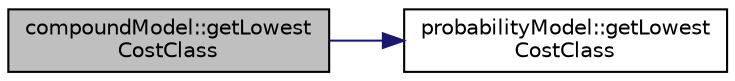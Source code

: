 digraph "compoundModel::getLowestCostClass"
{
  edge [fontname="Helvetica",fontsize="10",labelfontname="Helvetica",labelfontsize="10"];
  node [fontname="Helvetica",fontsize="10",shape=record];
  rankdir="LR";
  Node1 [label="compoundModel::getLowest\lCostClass",height=0.2,width=0.4,color="black", fillcolor="grey75", style="filled", fontcolor="black"];
  Node1 -> Node2 [color="midnightblue",fontsize="10",style="solid",fontname="Helvetica"];
  Node2 [label="probabilityModel::getLowest\lCostClass",height=0.2,width=0.4,color="black", fillcolor="white", style="filled",URL="$classprobability_model.html#a1fdbc9cbb223da64cbb99796b98c50a2"];
}
